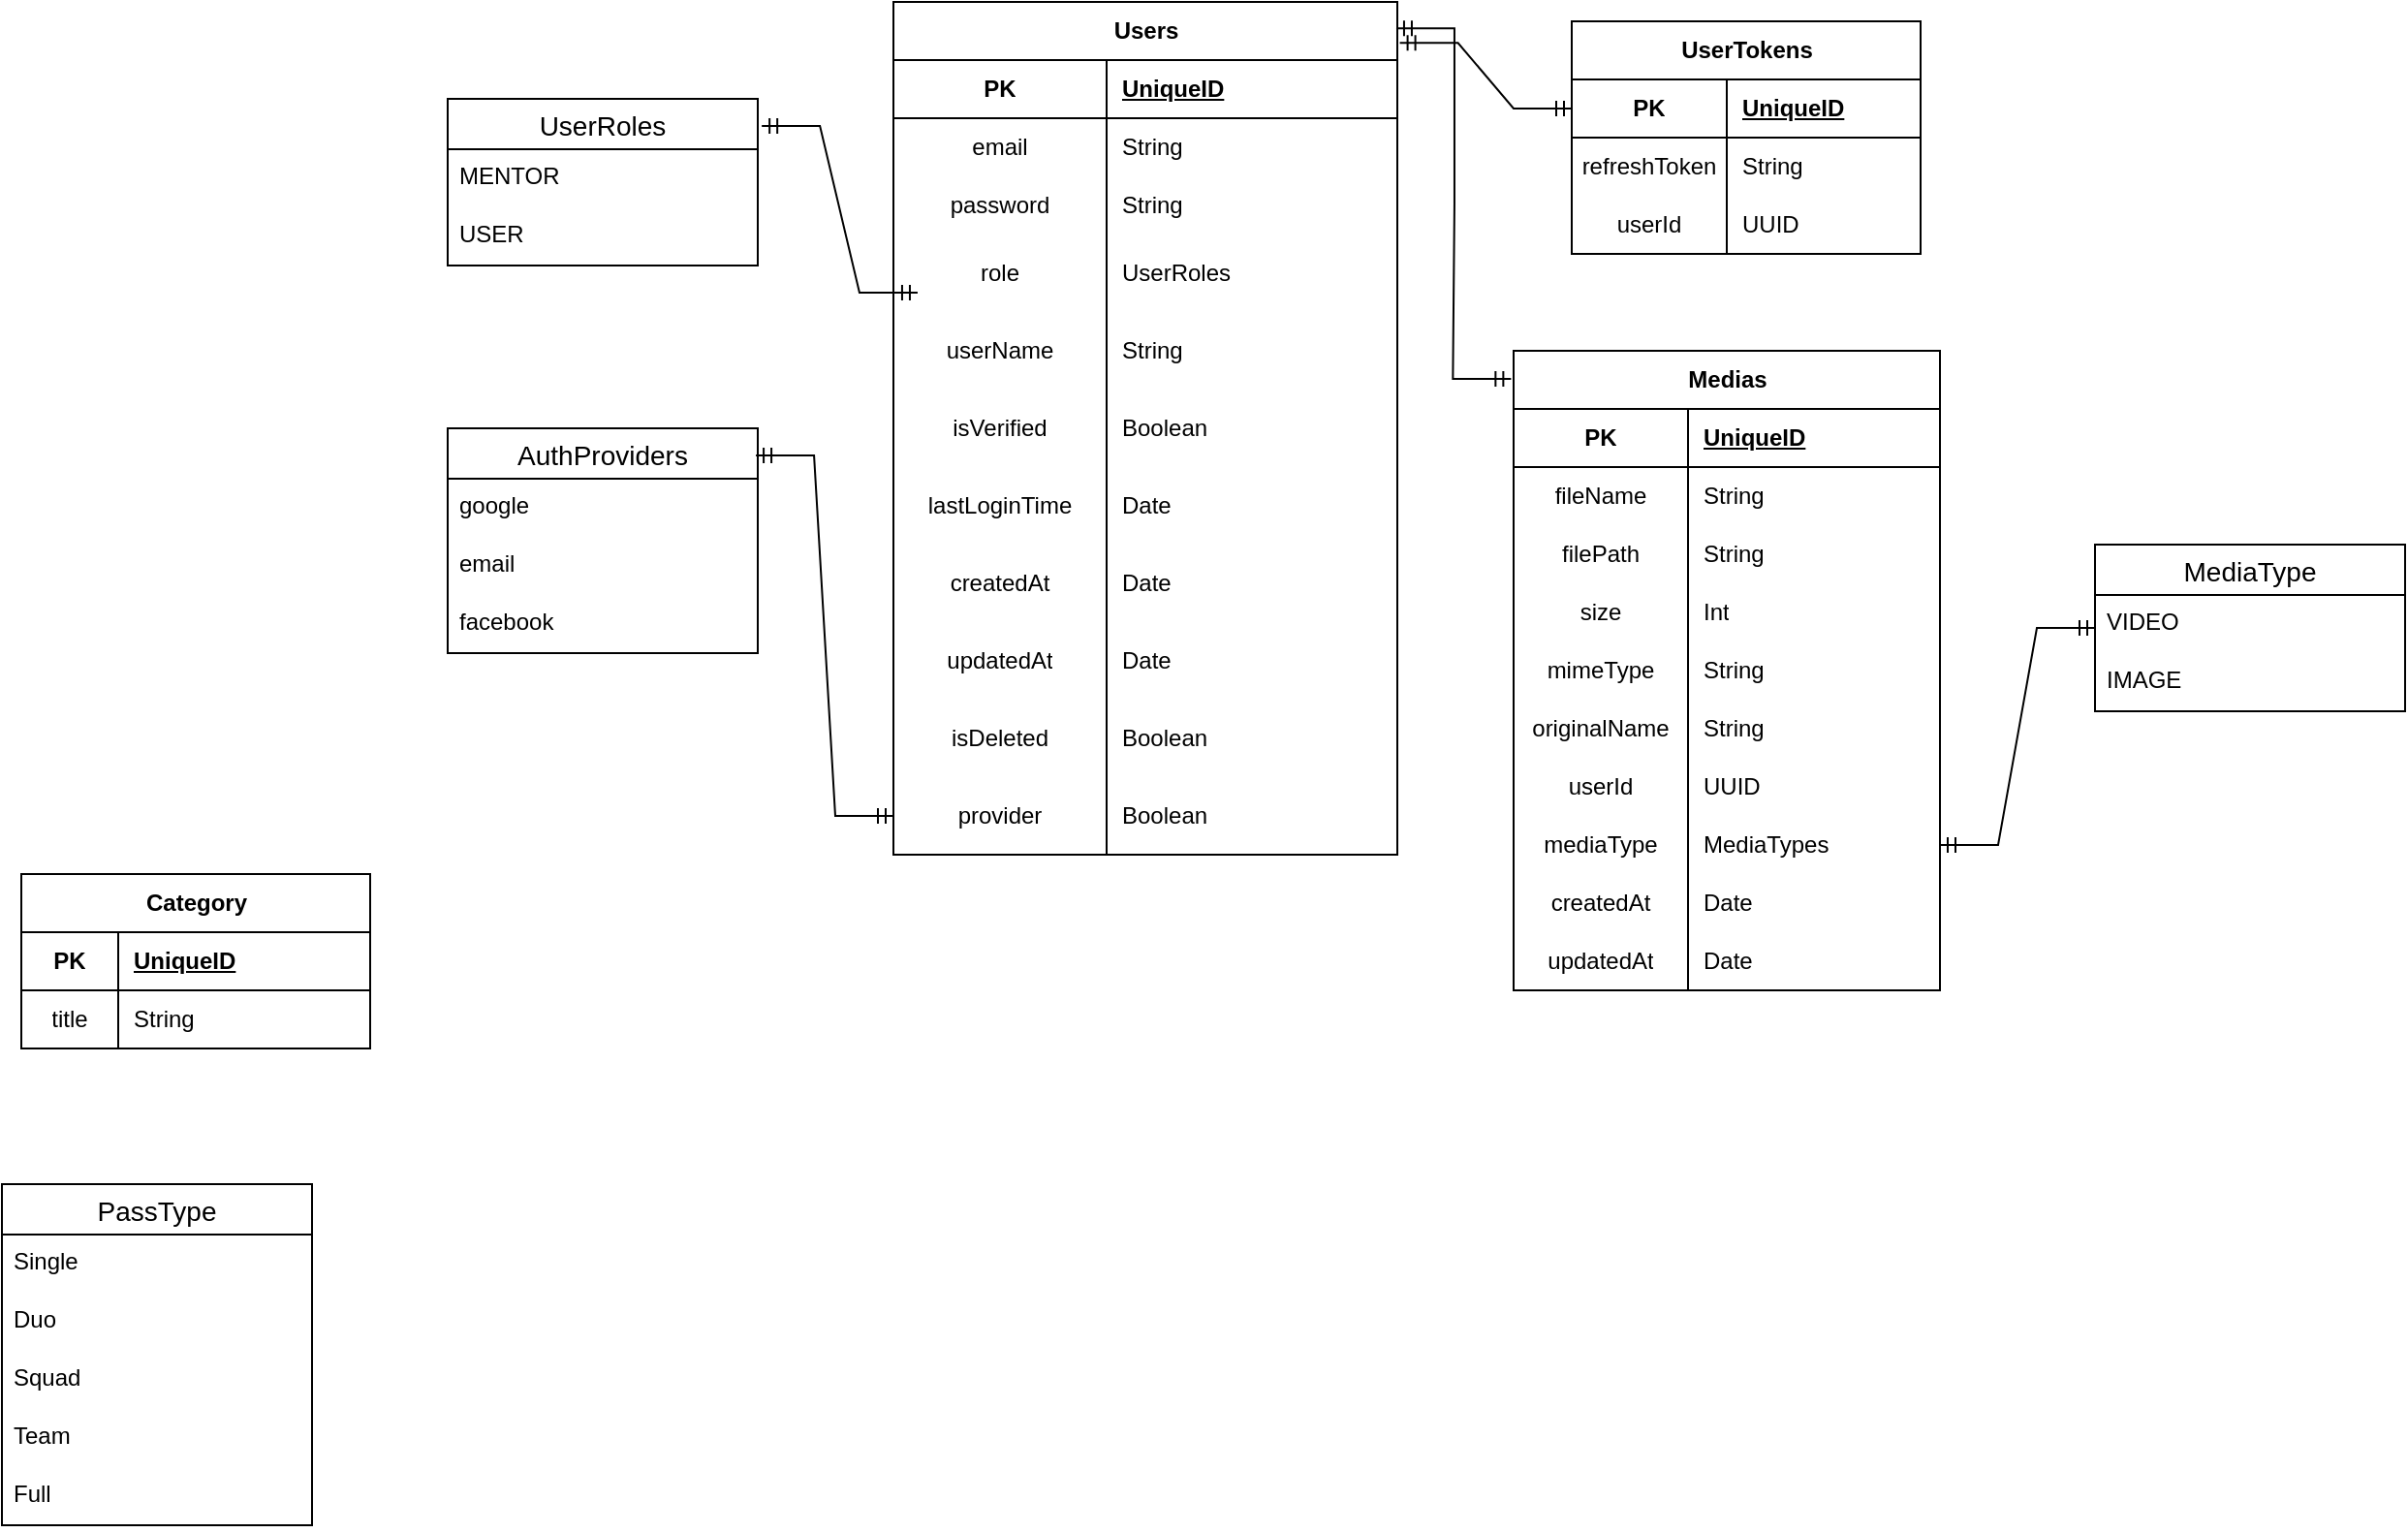 <mxfile version="24.7.14">
  <diagram name="Page-1" id="MxpgEf2Da-D0Zd-MFI3n">
    <mxGraphModel dx="2840" dy="1212" grid="1" gridSize="10" guides="1" tooltips="1" connect="1" arrows="1" fold="1" page="1" pageScale="1" pageWidth="850" pageHeight="1100" math="0" shadow="0">
      <root>
        <mxCell id="0" />
        <mxCell id="1" parent="0" />
        <mxCell id="BjbDdM9NIOjZpXsUG8Sf-1" value="Users" style="shape=table;startSize=30;container=1;collapsible=1;childLayout=tableLayout;fixedRows=1;rowLines=0;fontStyle=1;align=center;resizeLast=1;html=1;" parent="1" vertex="1">
          <mxGeometry x="390" y="120" width="260" height="440" as="geometry" />
        </mxCell>
        <mxCell id="BjbDdM9NIOjZpXsUG8Sf-2" value="" style="shape=tableRow;horizontal=0;startSize=0;swimlaneHead=0;swimlaneBody=0;fillColor=none;collapsible=0;dropTarget=0;points=[[0,0.5],[1,0.5]];portConstraint=eastwest;top=0;left=0;right=0;bottom=1;" parent="BjbDdM9NIOjZpXsUG8Sf-1" vertex="1">
          <mxGeometry y="30" width="260" height="30" as="geometry" />
        </mxCell>
        <mxCell id="BjbDdM9NIOjZpXsUG8Sf-3" value="PK" style="shape=partialRectangle;connectable=0;fillColor=none;top=0;left=0;bottom=0;right=0;fontStyle=1;overflow=hidden;whiteSpace=wrap;html=1;" parent="BjbDdM9NIOjZpXsUG8Sf-2" vertex="1">
          <mxGeometry width="110" height="30" as="geometry">
            <mxRectangle width="110" height="30" as="alternateBounds" />
          </mxGeometry>
        </mxCell>
        <mxCell id="BjbDdM9NIOjZpXsUG8Sf-4" value="UniqueID" style="shape=partialRectangle;connectable=0;fillColor=none;top=0;left=0;bottom=0;right=0;align=left;spacingLeft=6;fontStyle=5;overflow=hidden;whiteSpace=wrap;html=1;" parent="BjbDdM9NIOjZpXsUG8Sf-2" vertex="1">
          <mxGeometry x="110" width="150" height="30" as="geometry">
            <mxRectangle width="150" height="30" as="alternateBounds" />
          </mxGeometry>
        </mxCell>
        <mxCell id="BjbDdM9NIOjZpXsUG8Sf-5" value="" style="shape=tableRow;horizontal=0;startSize=0;swimlaneHead=0;swimlaneBody=0;fillColor=none;collapsible=0;dropTarget=0;points=[[0,0.5],[1,0.5]];portConstraint=eastwest;top=0;left=0;right=0;bottom=0;" parent="BjbDdM9NIOjZpXsUG8Sf-1" vertex="1">
          <mxGeometry y="60" width="260" height="30" as="geometry" />
        </mxCell>
        <mxCell id="BjbDdM9NIOjZpXsUG8Sf-6" value="email" style="shape=partialRectangle;connectable=0;fillColor=none;top=0;left=0;bottom=0;right=0;editable=1;overflow=hidden;whiteSpace=wrap;html=1;" parent="BjbDdM9NIOjZpXsUG8Sf-5" vertex="1">
          <mxGeometry width="110" height="30" as="geometry">
            <mxRectangle width="110" height="30" as="alternateBounds" />
          </mxGeometry>
        </mxCell>
        <mxCell id="BjbDdM9NIOjZpXsUG8Sf-7" value="String" style="shape=partialRectangle;connectable=0;fillColor=none;top=0;left=0;bottom=0;right=0;align=left;spacingLeft=6;overflow=hidden;whiteSpace=wrap;html=1;" parent="BjbDdM9NIOjZpXsUG8Sf-5" vertex="1">
          <mxGeometry x="110" width="150" height="30" as="geometry">
            <mxRectangle width="150" height="30" as="alternateBounds" />
          </mxGeometry>
        </mxCell>
        <mxCell id="BjbDdM9NIOjZpXsUG8Sf-8" value="" style="shape=tableRow;horizontal=0;startSize=0;swimlaneHead=0;swimlaneBody=0;fillColor=none;collapsible=0;dropTarget=0;points=[[0,0.5],[1,0.5]];portConstraint=eastwest;top=0;left=0;right=0;bottom=0;" parent="BjbDdM9NIOjZpXsUG8Sf-1" vertex="1">
          <mxGeometry y="90" width="260" height="30" as="geometry" />
        </mxCell>
        <mxCell id="BjbDdM9NIOjZpXsUG8Sf-9" value="password" style="shape=partialRectangle;connectable=0;fillColor=none;top=0;left=0;bottom=0;right=0;editable=1;overflow=hidden;whiteSpace=wrap;html=1;" parent="BjbDdM9NIOjZpXsUG8Sf-8" vertex="1">
          <mxGeometry width="110" height="30" as="geometry">
            <mxRectangle width="110" height="30" as="alternateBounds" />
          </mxGeometry>
        </mxCell>
        <mxCell id="BjbDdM9NIOjZpXsUG8Sf-10" value="String" style="shape=partialRectangle;connectable=0;fillColor=none;top=0;left=0;bottom=0;right=0;align=left;spacingLeft=6;overflow=hidden;whiteSpace=wrap;html=1;" parent="BjbDdM9NIOjZpXsUG8Sf-8" vertex="1">
          <mxGeometry x="110" width="150" height="30" as="geometry">
            <mxRectangle width="150" height="30" as="alternateBounds" />
          </mxGeometry>
        </mxCell>
        <mxCell id="BjbDdM9NIOjZpXsUG8Sf-11" value="" style="shape=tableRow;horizontal=0;startSize=0;swimlaneHead=0;swimlaneBody=0;fillColor=none;collapsible=0;dropTarget=0;points=[[0,0.5],[1,0.5]];portConstraint=eastwest;top=0;left=0;right=0;bottom=0;" parent="BjbDdM9NIOjZpXsUG8Sf-1" vertex="1">
          <mxGeometry y="120" width="260" height="40" as="geometry" />
        </mxCell>
        <mxCell id="BjbDdM9NIOjZpXsUG8Sf-12" value="role" style="shape=partialRectangle;connectable=0;fillColor=none;top=0;left=0;bottom=0;right=0;editable=1;overflow=hidden;whiteSpace=wrap;html=1;" parent="BjbDdM9NIOjZpXsUG8Sf-11" vertex="1">
          <mxGeometry width="110" height="40" as="geometry">
            <mxRectangle width="110" height="40" as="alternateBounds" />
          </mxGeometry>
        </mxCell>
        <mxCell id="BjbDdM9NIOjZpXsUG8Sf-13" value="UserRoles" style="shape=partialRectangle;connectable=0;fillColor=none;top=0;left=0;bottom=0;right=0;align=left;spacingLeft=6;overflow=hidden;whiteSpace=wrap;html=1;" parent="BjbDdM9NIOjZpXsUG8Sf-11" vertex="1">
          <mxGeometry x="110" width="150" height="40" as="geometry">
            <mxRectangle width="150" height="40" as="alternateBounds" />
          </mxGeometry>
        </mxCell>
        <mxCell id="BjbDdM9NIOjZpXsUG8Sf-19" value="" style="shape=tableRow;horizontal=0;startSize=0;swimlaneHead=0;swimlaneBody=0;fillColor=none;collapsible=0;dropTarget=0;points=[[0,0.5],[1,0.5]];portConstraint=eastwest;top=0;left=0;right=0;bottom=0;" parent="BjbDdM9NIOjZpXsUG8Sf-1" vertex="1">
          <mxGeometry y="160" width="260" height="40" as="geometry" />
        </mxCell>
        <mxCell id="BjbDdM9NIOjZpXsUG8Sf-20" value="userName" style="shape=partialRectangle;connectable=0;fillColor=none;top=0;left=0;bottom=0;right=0;editable=1;overflow=hidden;whiteSpace=wrap;html=1;" parent="BjbDdM9NIOjZpXsUG8Sf-19" vertex="1">
          <mxGeometry width="110" height="40" as="geometry">
            <mxRectangle width="110" height="40" as="alternateBounds" />
          </mxGeometry>
        </mxCell>
        <mxCell id="BjbDdM9NIOjZpXsUG8Sf-21" value="String" style="shape=partialRectangle;connectable=0;fillColor=none;top=0;left=0;bottom=0;right=0;align=left;spacingLeft=6;overflow=hidden;whiteSpace=wrap;html=1;" parent="BjbDdM9NIOjZpXsUG8Sf-19" vertex="1">
          <mxGeometry x="110" width="150" height="40" as="geometry">
            <mxRectangle width="150" height="40" as="alternateBounds" />
          </mxGeometry>
        </mxCell>
        <mxCell id="BjbDdM9NIOjZpXsUG8Sf-22" value="" style="shape=tableRow;horizontal=0;startSize=0;swimlaneHead=0;swimlaneBody=0;fillColor=none;collapsible=0;dropTarget=0;points=[[0,0.5],[1,0.5]];portConstraint=eastwest;top=0;left=0;right=0;bottom=0;" parent="BjbDdM9NIOjZpXsUG8Sf-1" vertex="1">
          <mxGeometry y="200" width="260" height="40" as="geometry" />
        </mxCell>
        <mxCell id="BjbDdM9NIOjZpXsUG8Sf-23" value="isVerified" style="shape=partialRectangle;connectable=0;fillColor=none;top=0;left=0;bottom=0;right=0;editable=1;overflow=hidden;whiteSpace=wrap;html=1;" parent="BjbDdM9NIOjZpXsUG8Sf-22" vertex="1">
          <mxGeometry width="110" height="40" as="geometry">
            <mxRectangle width="110" height="40" as="alternateBounds" />
          </mxGeometry>
        </mxCell>
        <mxCell id="BjbDdM9NIOjZpXsUG8Sf-24" value="Boolean" style="shape=partialRectangle;connectable=0;fillColor=none;top=0;left=0;bottom=0;right=0;align=left;spacingLeft=6;overflow=hidden;whiteSpace=wrap;html=1;" parent="BjbDdM9NIOjZpXsUG8Sf-22" vertex="1">
          <mxGeometry x="110" width="150" height="40" as="geometry">
            <mxRectangle width="150" height="40" as="alternateBounds" />
          </mxGeometry>
        </mxCell>
        <mxCell id="BjbDdM9NIOjZpXsUG8Sf-25" value="" style="shape=tableRow;horizontal=0;startSize=0;swimlaneHead=0;swimlaneBody=0;fillColor=none;collapsible=0;dropTarget=0;points=[[0,0.5],[1,0.5]];portConstraint=eastwest;top=0;left=0;right=0;bottom=0;" parent="BjbDdM9NIOjZpXsUG8Sf-1" vertex="1">
          <mxGeometry y="240" width="260" height="40" as="geometry" />
        </mxCell>
        <mxCell id="BjbDdM9NIOjZpXsUG8Sf-26" value="lastLoginTime" style="shape=partialRectangle;connectable=0;fillColor=none;top=0;left=0;bottom=0;right=0;editable=1;overflow=hidden;whiteSpace=wrap;html=1;" parent="BjbDdM9NIOjZpXsUG8Sf-25" vertex="1">
          <mxGeometry width="110" height="40" as="geometry">
            <mxRectangle width="110" height="40" as="alternateBounds" />
          </mxGeometry>
        </mxCell>
        <mxCell id="BjbDdM9NIOjZpXsUG8Sf-27" value="Date" style="shape=partialRectangle;connectable=0;fillColor=none;top=0;left=0;bottom=0;right=0;align=left;spacingLeft=6;overflow=hidden;whiteSpace=wrap;html=1;" parent="BjbDdM9NIOjZpXsUG8Sf-25" vertex="1">
          <mxGeometry x="110" width="150" height="40" as="geometry">
            <mxRectangle width="150" height="40" as="alternateBounds" />
          </mxGeometry>
        </mxCell>
        <mxCell id="BjbDdM9NIOjZpXsUG8Sf-28" value="" style="shape=tableRow;horizontal=0;startSize=0;swimlaneHead=0;swimlaneBody=0;fillColor=none;collapsible=0;dropTarget=0;points=[[0,0.5],[1,0.5]];portConstraint=eastwest;top=0;left=0;right=0;bottom=0;" parent="BjbDdM9NIOjZpXsUG8Sf-1" vertex="1">
          <mxGeometry y="280" width="260" height="40" as="geometry" />
        </mxCell>
        <mxCell id="BjbDdM9NIOjZpXsUG8Sf-29" value="createdAt" style="shape=partialRectangle;connectable=0;fillColor=none;top=0;left=0;bottom=0;right=0;editable=1;overflow=hidden;whiteSpace=wrap;html=1;" parent="BjbDdM9NIOjZpXsUG8Sf-28" vertex="1">
          <mxGeometry width="110" height="40" as="geometry">
            <mxRectangle width="110" height="40" as="alternateBounds" />
          </mxGeometry>
        </mxCell>
        <mxCell id="BjbDdM9NIOjZpXsUG8Sf-30" value="Date" style="shape=partialRectangle;connectable=0;fillColor=none;top=0;left=0;bottom=0;right=0;align=left;spacingLeft=6;overflow=hidden;whiteSpace=wrap;html=1;" parent="BjbDdM9NIOjZpXsUG8Sf-28" vertex="1">
          <mxGeometry x="110" width="150" height="40" as="geometry">
            <mxRectangle width="150" height="40" as="alternateBounds" />
          </mxGeometry>
        </mxCell>
        <mxCell id="BjbDdM9NIOjZpXsUG8Sf-31" value="" style="shape=tableRow;horizontal=0;startSize=0;swimlaneHead=0;swimlaneBody=0;fillColor=none;collapsible=0;dropTarget=0;points=[[0,0.5],[1,0.5]];portConstraint=eastwest;top=0;left=0;right=0;bottom=0;" parent="BjbDdM9NIOjZpXsUG8Sf-1" vertex="1">
          <mxGeometry y="320" width="260" height="40" as="geometry" />
        </mxCell>
        <mxCell id="BjbDdM9NIOjZpXsUG8Sf-32" value="updatedAt" style="shape=partialRectangle;connectable=0;fillColor=none;top=0;left=0;bottom=0;right=0;editable=1;overflow=hidden;whiteSpace=wrap;html=1;" parent="BjbDdM9NIOjZpXsUG8Sf-31" vertex="1">
          <mxGeometry width="110" height="40" as="geometry">
            <mxRectangle width="110" height="40" as="alternateBounds" />
          </mxGeometry>
        </mxCell>
        <mxCell id="BjbDdM9NIOjZpXsUG8Sf-33" value="Date" style="shape=partialRectangle;connectable=0;fillColor=none;top=0;left=0;bottom=0;right=0;align=left;spacingLeft=6;overflow=hidden;whiteSpace=wrap;html=1;" parent="BjbDdM9NIOjZpXsUG8Sf-31" vertex="1">
          <mxGeometry x="110" width="150" height="40" as="geometry">
            <mxRectangle width="150" height="40" as="alternateBounds" />
          </mxGeometry>
        </mxCell>
        <mxCell id="BjbDdM9NIOjZpXsUG8Sf-34" value="" style="shape=tableRow;horizontal=0;startSize=0;swimlaneHead=0;swimlaneBody=0;fillColor=none;collapsible=0;dropTarget=0;points=[[0,0.5],[1,0.5]];portConstraint=eastwest;top=0;left=0;right=0;bottom=0;" parent="BjbDdM9NIOjZpXsUG8Sf-1" vertex="1">
          <mxGeometry y="360" width="260" height="40" as="geometry" />
        </mxCell>
        <mxCell id="BjbDdM9NIOjZpXsUG8Sf-35" value="isDeleted" style="shape=partialRectangle;connectable=0;fillColor=none;top=0;left=0;bottom=0;right=0;editable=1;overflow=hidden;whiteSpace=wrap;html=1;" parent="BjbDdM9NIOjZpXsUG8Sf-34" vertex="1">
          <mxGeometry width="110" height="40" as="geometry">
            <mxRectangle width="110" height="40" as="alternateBounds" />
          </mxGeometry>
        </mxCell>
        <mxCell id="BjbDdM9NIOjZpXsUG8Sf-36" value="Boolean" style="shape=partialRectangle;connectable=0;fillColor=none;top=0;left=0;bottom=0;right=0;align=left;spacingLeft=6;overflow=hidden;whiteSpace=wrap;html=1;" parent="BjbDdM9NIOjZpXsUG8Sf-34" vertex="1">
          <mxGeometry x="110" width="150" height="40" as="geometry">
            <mxRectangle width="150" height="40" as="alternateBounds" />
          </mxGeometry>
        </mxCell>
        <mxCell id="BjbDdM9NIOjZpXsUG8Sf-37" value="" style="shape=tableRow;horizontal=0;startSize=0;swimlaneHead=0;swimlaneBody=0;fillColor=none;collapsible=0;dropTarget=0;points=[[0,0.5],[1,0.5]];portConstraint=eastwest;top=0;left=0;right=0;bottom=0;" parent="BjbDdM9NIOjZpXsUG8Sf-1" vertex="1">
          <mxGeometry y="400" width="260" height="40" as="geometry" />
        </mxCell>
        <mxCell id="BjbDdM9NIOjZpXsUG8Sf-38" value="provider" style="shape=partialRectangle;connectable=0;fillColor=none;top=0;left=0;bottom=0;right=0;editable=1;overflow=hidden;whiteSpace=wrap;html=1;" parent="BjbDdM9NIOjZpXsUG8Sf-37" vertex="1">
          <mxGeometry width="110" height="40" as="geometry">
            <mxRectangle width="110" height="40" as="alternateBounds" />
          </mxGeometry>
        </mxCell>
        <mxCell id="BjbDdM9NIOjZpXsUG8Sf-39" value="Boolean" style="shape=partialRectangle;connectable=0;fillColor=none;top=0;left=0;bottom=0;right=0;align=left;spacingLeft=6;overflow=hidden;whiteSpace=wrap;html=1;" parent="BjbDdM9NIOjZpXsUG8Sf-37" vertex="1">
          <mxGeometry x="110" width="150" height="40" as="geometry">
            <mxRectangle width="150" height="40" as="alternateBounds" />
          </mxGeometry>
        </mxCell>
        <mxCell id="BjbDdM9NIOjZpXsUG8Sf-14" value="UserRoles" style="swimlane;fontStyle=0;childLayout=stackLayout;horizontal=1;startSize=26;horizontalStack=0;resizeParent=1;resizeParentMax=0;resizeLast=0;collapsible=1;marginBottom=0;align=center;fontSize=14;" parent="1" vertex="1">
          <mxGeometry x="160" y="170" width="160" height="86" as="geometry" />
        </mxCell>
        <mxCell id="BjbDdM9NIOjZpXsUG8Sf-15" value="MENTOR" style="text;strokeColor=none;fillColor=none;spacingLeft=4;spacingRight=4;overflow=hidden;rotatable=0;points=[[0,0.5],[1,0.5]];portConstraint=eastwest;fontSize=12;whiteSpace=wrap;html=1;" parent="BjbDdM9NIOjZpXsUG8Sf-14" vertex="1">
          <mxGeometry y="26" width="160" height="30" as="geometry" />
        </mxCell>
        <mxCell id="BjbDdM9NIOjZpXsUG8Sf-16" value="USER" style="text;strokeColor=none;fillColor=none;spacingLeft=4;spacingRight=4;overflow=hidden;rotatable=0;points=[[0,0.5],[1,0.5]];portConstraint=eastwest;fontSize=12;whiteSpace=wrap;html=1;" parent="BjbDdM9NIOjZpXsUG8Sf-14" vertex="1">
          <mxGeometry y="56" width="160" height="30" as="geometry" />
        </mxCell>
        <mxCell id="BjbDdM9NIOjZpXsUG8Sf-18" value="" style="edgeStyle=entityRelationEdgeStyle;fontSize=12;html=1;endArrow=ERmandOne;startArrow=ERmandOne;rounded=0;exitX=1.013;exitY=0.163;exitDx=0;exitDy=0;exitPerimeter=0;entryX=0.048;entryY=0.75;entryDx=0;entryDy=0;entryPerimeter=0;" parent="1" source="BjbDdM9NIOjZpXsUG8Sf-14" target="BjbDdM9NIOjZpXsUG8Sf-11" edge="1">
          <mxGeometry width="100" height="100" relative="1" as="geometry">
            <mxPoint x="530" y="430" as="sourcePoint" />
            <mxPoint x="630" y="330" as="targetPoint" />
          </mxGeometry>
        </mxCell>
        <mxCell id="BjbDdM9NIOjZpXsUG8Sf-40" value="AuthProviders" style="swimlane;fontStyle=0;childLayout=stackLayout;horizontal=1;startSize=26;horizontalStack=0;resizeParent=1;resizeParentMax=0;resizeLast=0;collapsible=1;marginBottom=0;align=center;fontSize=14;" parent="1" vertex="1">
          <mxGeometry x="160" y="340" width="160" height="116" as="geometry" />
        </mxCell>
        <mxCell id="BjbDdM9NIOjZpXsUG8Sf-41" value="google" style="text;strokeColor=none;fillColor=none;spacingLeft=4;spacingRight=4;overflow=hidden;rotatable=0;points=[[0,0.5],[1,0.5]];portConstraint=eastwest;fontSize=12;whiteSpace=wrap;html=1;" parent="BjbDdM9NIOjZpXsUG8Sf-40" vertex="1">
          <mxGeometry y="26" width="160" height="30" as="geometry" />
        </mxCell>
        <mxCell id="BjbDdM9NIOjZpXsUG8Sf-42" value="email" style="text;strokeColor=none;fillColor=none;spacingLeft=4;spacingRight=4;overflow=hidden;rotatable=0;points=[[0,0.5],[1,0.5]];portConstraint=eastwest;fontSize=12;whiteSpace=wrap;html=1;" parent="BjbDdM9NIOjZpXsUG8Sf-40" vertex="1">
          <mxGeometry y="56" width="160" height="30" as="geometry" />
        </mxCell>
        <mxCell id="BjbDdM9NIOjZpXsUG8Sf-43" value="facebook" style="text;strokeColor=none;fillColor=none;spacingLeft=4;spacingRight=4;overflow=hidden;rotatable=0;points=[[0,0.5],[1,0.5]];portConstraint=eastwest;fontSize=12;whiteSpace=wrap;html=1;" parent="BjbDdM9NIOjZpXsUG8Sf-40" vertex="1">
          <mxGeometry y="86" width="160" height="30" as="geometry" />
        </mxCell>
        <mxCell id="BjbDdM9NIOjZpXsUG8Sf-45" value="" style="edgeStyle=entityRelationEdgeStyle;fontSize=12;html=1;endArrow=ERmandOne;startArrow=ERmandOne;rounded=0;exitX=0.994;exitY=0.121;exitDx=0;exitDy=0;exitPerimeter=0;" parent="1" source="BjbDdM9NIOjZpXsUG8Sf-40" target="BjbDdM9NIOjZpXsUG8Sf-37" edge="1">
          <mxGeometry width="100" height="100" relative="1" as="geometry">
            <mxPoint x="530" y="430" as="sourcePoint" />
            <mxPoint x="630" y="330" as="targetPoint" />
          </mxGeometry>
        </mxCell>
        <mxCell id="BjbDdM9NIOjZpXsUG8Sf-46" value="UserTokens" style="shape=table;startSize=30;container=1;collapsible=1;childLayout=tableLayout;fixedRows=1;rowLines=0;fontStyle=1;align=center;resizeLast=1;html=1;" parent="1" vertex="1">
          <mxGeometry x="740" y="130" width="180" height="120" as="geometry" />
        </mxCell>
        <mxCell id="BjbDdM9NIOjZpXsUG8Sf-47" value="" style="shape=tableRow;horizontal=0;startSize=0;swimlaneHead=0;swimlaneBody=0;fillColor=none;collapsible=0;dropTarget=0;points=[[0,0.5],[1,0.5]];portConstraint=eastwest;top=0;left=0;right=0;bottom=1;" parent="BjbDdM9NIOjZpXsUG8Sf-46" vertex="1">
          <mxGeometry y="30" width="180" height="30" as="geometry" />
        </mxCell>
        <mxCell id="BjbDdM9NIOjZpXsUG8Sf-48" value="PK" style="shape=partialRectangle;connectable=0;fillColor=none;top=0;left=0;bottom=0;right=0;fontStyle=1;overflow=hidden;whiteSpace=wrap;html=1;" parent="BjbDdM9NIOjZpXsUG8Sf-47" vertex="1">
          <mxGeometry width="80" height="30" as="geometry">
            <mxRectangle width="80" height="30" as="alternateBounds" />
          </mxGeometry>
        </mxCell>
        <mxCell id="BjbDdM9NIOjZpXsUG8Sf-49" value="UniqueID" style="shape=partialRectangle;connectable=0;fillColor=none;top=0;left=0;bottom=0;right=0;align=left;spacingLeft=6;fontStyle=5;overflow=hidden;whiteSpace=wrap;html=1;" parent="BjbDdM9NIOjZpXsUG8Sf-47" vertex="1">
          <mxGeometry x="80" width="100" height="30" as="geometry">
            <mxRectangle width="100" height="30" as="alternateBounds" />
          </mxGeometry>
        </mxCell>
        <mxCell id="BjbDdM9NIOjZpXsUG8Sf-50" value="" style="shape=tableRow;horizontal=0;startSize=0;swimlaneHead=0;swimlaneBody=0;fillColor=none;collapsible=0;dropTarget=0;points=[[0,0.5],[1,0.5]];portConstraint=eastwest;top=0;left=0;right=0;bottom=0;" parent="BjbDdM9NIOjZpXsUG8Sf-46" vertex="1">
          <mxGeometry y="60" width="180" height="30" as="geometry" />
        </mxCell>
        <mxCell id="BjbDdM9NIOjZpXsUG8Sf-51" value="&lt;span style=&quot;text-align: left;&quot;&gt;refreshToken&lt;/span&gt;" style="shape=partialRectangle;connectable=0;fillColor=none;top=0;left=0;bottom=0;right=0;editable=1;overflow=hidden;whiteSpace=wrap;html=1;" parent="BjbDdM9NIOjZpXsUG8Sf-50" vertex="1">
          <mxGeometry width="80" height="30" as="geometry">
            <mxRectangle width="80" height="30" as="alternateBounds" />
          </mxGeometry>
        </mxCell>
        <mxCell id="BjbDdM9NIOjZpXsUG8Sf-52" value="String" style="shape=partialRectangle;connectable=0;fillColor=none;top=0;left=0;bottom=0;right=0;align=left;spacingLeft=6;overflow=hidden;whiteSpace=wrap;html=1;" parent="BjbDdM9NIOjZpXsUG8Sf-50" vertex="1">
          <mxGeometry x="80" width="100" height="30" as="geometry">
            <mxRectangle width="100" height="30" as="alternateBounds" />
          </mxGeometry>
        </mxCell>
        <mxCell id="BjbDdM9NIOjZpXsUG8Sf-53" value="" style="shape=tableRow;horizontal=0;startSize=0;swimlaneHead=0;swimlaneBody=0;fillColor=none;collapsible=0;dropTarget=0;points=[[0,0.5],[1,0.5]];portConstraint=eastwest;top=0;left=0;right=0;bottom=0;" parent="BjbDdM9NIOjZpXsUG8Sf-46" vertex="1">
          <mxGeometry y="90" width="180" height="30" as="geometry" />
        </mxCell>
        <mxCell id="BjbDdM9NIOjZpXsUG8Sf-54" value="userId" style="shape=partialRectangle;connectable=0;fillColor=none;top=0;left=0;bottom=0;right=0;editable=1;overflow=hidden;whiteSpace=wrap;html=1;" parent="BjbDdM9NIOjZpXsUG8Sf-53" vertex="1">
          <mxGeometry width="80" height="30" as="geometry">
            <mxRectangle width="80" height="30" as="alternateBounds" />
          </mxGeometry>
        </mxCell>
        <mxCell id="BjbDdM9NIOjZpXsUG8Sf-55" value="UUID" style="shape=partialRectangle;connectable=0;fillColor=none;top=0;left=0;bottom=0;right=0;align=left;spacingLeft=6;overflow=hidden;whiteSpace=wrap;html=1;" parent="BjbDdM9NIOjZpXsUG8Sf-53" vertex="1">
          <mxGeometry x="80" width="100" height="30" as="geometry">
            <mxRectangle width="100" height="30" as="alternateBounds" />
          </mxGeometry>
        </mxCell>
        <mxCell id="BjbDdM9NIOjZpXsUG8Sf-59" value="" style="edgeStyle=entityRelationEdgeStyle;fontSize=12;html=1;endArrow=ERmandOne;startArrow=ERmandOne;rounded=0;entryX=0;entryY=0.5;entryDx=0;entryDy=0;exitX=1.005;exitY=0.048;exitDx=0;exitDy=0;exitPerimeter=0;" parent="1" source="BjbDdM9NIOjZpXsUG8Sf-1" target="BjbDdM9NIOjZpXsUG8Sf-47" edge="1">
          <mxGeometry width="100" height="100" relative="1" as="geometry">
            <mxPoint x="600" y="410" as="sourcePoint" />
            <mxPoint x="700" y="310" as="targetPoint" />
          </mxGeometry>
        </mxCell>
        <mxCell id="BjbDdM9NIOjZpXsUG8Sf-60" value="Medias" style="shape=table;startSize=30;container=1;collapsible=1;childLayout=tableLayout;fixedRows=1;rowLines=0;fontStyle=1;align=center;resizeLast=1;html=1;" parent="1" vertex="1">
          <mxGeometry x="710" y="300" width="220" height="330" as="geometry" />
        </mxCell>
        <mxCell id="BjbDdM9NIOjZpXsUG8Sf-61" value="" style="shape=tableRow;horizontal=0;startSize=0;swimlaneHead=0;swimlaneBody=0;fillColor=none;collapsible=0;dropTarget=0;points=[[0,0.5],[1,0.5]];portConstraint=eastwest;top=0;left=0;right=0;bottom=1;" parent="BjbDdM9NIOjZpXsUG8Sf-60" vertex="1">
          <mxGeometry y="30" width="220" height="30" as="geometry" />
        </mxCell>
        <mxCell id="BjbDdM9NIOjZpXsUG8Sf-62" value="PK" style="shape=partialRectangle;connectable=0;fillColor=none;top=0;left=0;bottom=0;right=0;fontStyle=1;overflow=hidden;whiteSpace=wrap;html=1;" parent="BjbDdM9NIOjZpXsUG8Sf-61" vertex="1">
          <mxGeometry width="90" height="30" as="geometry">
            <mxRectangle width="90" height="30" as="alternateBounds" />
          </mxGeometry>
        </mxCell>
        <mxCell id="BjbDdM9NIOjZpXsUG8Sf-63" value="UniqueID" style="shape=partialRectangle;connectable=0;fillColor=none;top=0;left=0;bottom=0;right=0;align=left;spacingLeft=6;fontStyle=5;overflow=hidden;whiteSpace=wrap;html=1;" parent="BjbDdM9NIOjZpXsUG8Sf-61" vertex="1">
          <mxGeometry x="90" width="130" height="30" as="geometry">
            <mxRectangle width="130" height="30" as="alternateBounds" />
          </mxGeometry>
        </mxCell>
        <mxCell id="BjbDdM9NIOjZpXsUG8Sf-64" value="" style="shape=tableRow;horizontal=0;startSize=0;swimlaneHead=0;swimlaneBody=0;fillColor=none;collapsible=0;dropTarget=0;points=[[0,0.5],[1,0.5]];portConstraint=eastwest;top=0;left=0;right=0;bottom=0;" parent="BjbDdM9NIOjZpXsUG8Sf-60" vertex="1">
          <mxGeometry y="60" width="220" height="30" as="geometry" />
        </mxCell>
        <mxCell id="BjbDdM9NIOjZpXsUG8Sf-65" value="fileName" style="shape=partialRectangle;connectable=0;fillColor=none;top=0;left=0;bottom=0;right=0;editable=1;overflow=hidden;whiteSpace=wrap;html=1;" parent="BjbDdM9NIOjZpXsUG8Sf-64" vertex="1">
          <mxGeometry width="90" height="30" as="geometry">
            <mxRectangle width="90" height="30" as="alternateBounds" />
          </mxGeometry>
        </mxCell>
        <mxCell id="BjbDdM9NIOjZpXsUG8Sf-66" value="String" style="shape=partialRectangle;connectable=0;fillColor=none;top=0;left=0;bottom=0;right=0;align=left;spacingLeft=6;overflow=hidden;whiteSpace=wrap;html=1;" parent="BjbDdM9NIOjZpXsUG8Sf-64" vertex="1">
          <mxGeometry x="90" width="130" height="30" as="geometry">
            <mxRectangle width="130" height="30" as="alternateBounds" />
          </mxGeometry>
        </mxCell>
        <mxCell id="BjbDdM9NIOjZpXsUG8Sf-73" value="" style="shape=tableRow;horizontal=0;startSize=0;swimlaneHead=0;swimlaneBody=0;fillColor=none;collapsible=0;dropTarget=0;points=[[0,0.5],[1,0.5]];portConstraint=eastwest;top=0;left=0;right=0;bottom=0;" parent="BjbDdM9NIOjZpXsUG8Sf-60" vertex="1">
          <mxGeometry y="90" width="220" height="30" as="geometry" />
        </mxCell>
        <mxCell id="BjbDdM9NIOjZpXsUG8Sf-74" value="filePath" style="shape=partialRectangle;connectable=0;fillColor=none;top=0;left=0;bottom=0;right=0;editable=1;overflow=hidden;whiteSpace=wrap;html=1;" parent="BjbDdM9NIOjZpXsUG8Sf-73" vertex="1">
          <mxGeometry width="90" height="30" as="geometry">
            <mxRectangle width="90" height="30" as="alternateBounds" />
          </mxGeometry>
        </mxCell>
        <mxCell id="BjbDdM9NIOjZpXsUG8Sf-75" value="String" style="shape=partialRectangle;connectable=0;fillColor=none;top=0;left=0;bottom=0;right=0;align=left;spacingLeft=6;overflow=hidden;whiteSpace=wrap;html=1;" parent="BjbDdM9NIOjZpXsUG8Sf-73" vertex="1">
          <mxGeometry x="90" width="130" height="30" as="geometry">
            <mxRectangle width="130" height="30" as="alternateBounds" />
          </mxGeometry>
        </mxCell>
        <mxCell id="BjbDdM9NIOjZpXsUG8Sf-76" value="" style="shape=tableRow;horizontal=0;startSize=0;swimlaneHead=0;swimlaneBody=0;fillColor=none;collapsible=0;dropTarget=0;points=[[0,0.5],[1,0.5]];portConstraint=eastwest;top=0;left=0;right=0;bottom=0;" parent="BjbDdM9NIOjZpXsUG8Sf-60" vertex="1">
          <mxGeometry y="120" width="220" height="30" as="geometry" />
        </mxCell>
        <mxCell id="BjbDdM9NIOjZpXsUG8Sf-77" value="size" style="shape=partialRectangle;connectable=0;fillColor=none;top=0;left=0;bottom=0;right=0;editable=1;overflow=hidden;whiteSpace=wrap;html=1;" parent="BjbDdM9NIOjZpXsUG8Sf-76" vertex="1">
          <mxGeometry width="90" height="30" as="geometry">
            <mxRectangle width="90" height="30" as="alternateBounds" />
          </mxGeometry>
        </mxCell>
        <mxCell id="BjbDdM9NIOjZpXsUG8Sf-78" value="Int" style="shape=partialRectangle;connectable=0;fillColor=none;top=0;left=0;bottom=0;right=0;align=left;spacingLeft=6;overflow=hidden;whiteSpace=wrap;html=1;" parent="BjbDdM9NIOjZpXsUG8Sf-76" vertex="1">
          <mxGeometry x="90" width="130" height="30" as="geometry">
            <mxRectangle width="130" height="30" as="alternateBounds" />
          </mxGeometry>
        </mxCell>
        <mxCell id="BjbDdM9NIOjZpXsUG8Sf-79" value="" style="shape=tableRow;horizontal=0;startSize=0;swimlaneHead=0;swimlaneBody=0;fillColor=none;collapsible=0;dropTarget=0;points=[[0,0.5],[1,0.5]];portConstraint=eastwest;top=0;left=0;right=0;bottom=0;" parent="BjbDdM9NIOjZpXsUG8Sf-60" vertex="1">
          <mxGeometry y="150" width="220" height="30" as="geometry" />
        </mxCell>
        <mxCell id="BjbDdM9NIOjZpXsUG8Sf-80" value="mimeType" style="shape=partialRectangle;connectable=0;fillColor=none;top=0;left=0;bottom=0;right=0;editable=1;overflow=hidden;whiteSpace=wrap;html=1;" parent="BjbDdM9NIOjZpXsUG8Sf-79" vertex="1">
          <mxGeometry width="90" height="30" as="geometry">
            <mxRectangle width="90" height="30" as="alternateBounds" />
          </mxGeometry>
        </mxCell>
        <mxCell id="BjbDdM9NIOjZpXsUG8Sf-81" value="String" style="shape=partialRectangle;connectable=0;fillColor=none;top=0;left=0;bottom=0;right=0;align=left;spacingLeft=6;overflow=hidden;whiteSpace=wrap;html=1;" parent="BjbDdM9NIOjZpXsUG8Sf-79" vertex="1">
          <mxGeometry x="90" width="130" height="30" as="geometry">
            <mxRectangle width="130" height="30" as="alternateBounds" />
          </mxGeometry>
        </mxCell>
        <mxCell id="BjbDdM9NIOjZpXsUG8Sf-82" value="" style="shape=tableRow;horizontal=0;startSize=0;swimlaneHead=0;swimlaneBody=0;fillColor=none;collapsible=0;dropTarget=0;points=[[0,0.5],[1,0.5]];portConstraint=eastwest;top=0;left=0;right=0;bottom=0;" parent="BjbDdM9NIOjZpXsUG8Sf-60" vertex="1">
          <mxGeometry y="180" width="220" height="30" as="geometry" />
        </mxCell>
        <mxCell id="BjbDdM9NIOjZpXsUG8Sf-83" value="originalName" style="shape=partialRectangle;connectable=0;fillColor=none;top=0;left=0;bottom=0;right=0;editable=1;overflow=hidden;whiteSpace=wrap;html=1;" parent="BjbDdM9NIOjZpXsUG8Sf-82" vertex="1">
          <mxGeometry width="90" height="30" as="geometry">
            <mxRectangle width="90" height="30" as="alternateBounds" />
          </mxGeometry>
        </mxCell>
        <mxCell id="BjbDdM9NIOjZpXsUG8Sf-84" value="String" style="shape=partialRectangle;connectable=0;fillColor=none;top=0;left=0;bottom=0;right=0;align=left;spacingLeft=6;overflow=hidden;whiteSpace=wrap;html=1;" parent="BjbDdM9NIOjZpXsUG8Sf-82" vertex="1">
          <mxGeometry x="90" width="130" height="30" as="geometry">
            <mxRectangle width="130" height="30" as="alternateBounds" />
          </mxGeometry>
        </mxCell>
        <mxCell id="BjbDdM9NIOjZpXsUG8Sf-85" value="" style="shape=tableRow;horizontal=0;startSize=0;swimlaneHead=0;swimlaneBody=0;fillColor=none;collapsible=0;dropTarget=0;points=[[0,0.5],[1,0.5]];portConstraint=eastwest;top=0;left=0;right=0;bottom=0;" parent="BjbDdM9NIOjZpXsUG8Sf-60" vertex="1">
          <mxGeometry y="210" width="220" height="30" as="geometry" />
        </mxCell>
        <mxCell id="BjbDdM9NIOjZpXsUG8Sf-86" value="userId" style="shape=partialRectangle;connectable=0;fillColor=none;top=0;left=0;bottom=0;right=0;editable=1;overflow=hidden;whiteSpace=wrap;html=1;" parent="BjbDdM9NIOjZpXsUG8Sf-85" vertex="1">
          <mxGeometry width="90" height="30" as="geometry">
            <mxRectangle width="90" height="30" as="alternateBounds" />
          </mxGeometry>
        </mxCell>
        <mxCell id="BjbDdM9NIOjZpXsUG8Sf-87" value="UUID" style="shape=partialRectangle;connectable=0;fillColor=none;top=0;left=0;bottom=0;right=0;align=left;spacingLeft=6;overflow=hidden;whiteSpace=wrap;html=1;" parent="BjbDdM9NIOjZpXsUG8Sf-85" vertex="1">
          <mxGeometry x="90" width="130" height="30" as="geometry">
            <mxRectangle width="130" height="30" as="alternateBounds" />
          </mxGeometry>
        </mxCell>
        <mxCell id="BjbDdM9NIOjZpXsUG8Sf-92" value="" style="shape=tableRow;horizontal=0;startSize=0;swimlaneHead=0;swimlaneBody=0;fillColor=none;collapsible=0;dropTarget=0;points=[[0,0.5],[1,0.5]];portConstraint=eastwest;top=0;left=0;right=0;bottom=0;" parent="BjbDdM9NIOjZpXsUG8Sf-60" vertex="1">
          <mxGeometry y="240" width="220" height="30" as="geometry" />
        </mxCell>
        <mxCell id="BjbDdM9NIOjZpXsUG8Sf-93" value="mediaType" style="shape=partialRectangle;connectable=0;fillColor=none;top=0;left=0;bottom=0;right=0;editable=1;overflow=hidden;whiteSpace=wrap;html=1;" parent="BjbDdM9NIOjZpXsUG8Sf-92" vertex="1">
          <mxGeometry width="90" height="30" as="geometry">
            <mxRectangle width="90" height="30" as="alternateBounds" />
          </mxGeometry>
        </mxCell>
        <mxCell id="BjbDdM9NIOjZpXsUG8Sf-94" value="&lt;span style=&quot;text-align: center;&quot;&gt;MediaTypes&lt;/span&gt;" style="shape=partialRectangle;connectable=0;fillColor=none;top=0;left=0;bottom=0;right=0;align=left;spacingLeft=6;overflow=hidden;whiteSpace=wrap;html=1;" parent="BjbDdM9NIOjZpXsUG8Sf-92" vertex="1">
          <mxGeometry x="90" width="130" height="30" as="geometry">
            <mxRectangle width="130" height="30" as="alternateBounds" />
          </mxGeometry>
        </mxCell>
        <mxCell id="BjbDdM9NIOjZpXsUG8Sf-95" value="" style="shape=tableRow;horizontal=0;startSize=0;swimlaneHead=0;swimlaneBody=0;fillColor=none;collapsible=0;dropTarget=0;points=[[0,0.5],[1,0.5]];portConstraint=eastwest;top=0;left=0;right=0;bottom=0;" parent="BjbDdM9NIOjZpXsUG8Sf-60" vertex="1">
          <mxGeometry y="270" width="220" height="30" as="geometry" />
        </mxCell>
        <mxCell id="BjbDdM9NIOjZpXsUG8Sf-96" value="createdAt" style="shape=partialRectangle;connectable=0;fillColor=none;top=0;left=0;bottom=0;right=0;editable=1;overflow=hidden;whiteSpace=wrap;html=1;" parent="BjbDdM9NIOjZpXsUG8Sf-95" vertex="1">
          <mxGeometry width="90" height="30" as="geometry">
            <mxRectangle width="90" height="30" as="alternateBounds" />
          </mxGeometry>
        </mxCell>
        <mxCell id="BjbDdM9NIOjZpXsUG8Sf-97" value="Date" style="shape=partialRectangle;connectable=0;fillColor=none;top=0;left=0;bottom=0;right=0;align=left;spacingLeft=6;overflow=hidden;whiteSpace=wrap;html=1;" parent="BjbDdM9NIOjZpXsUG8Sf-95" vertex="1">
          <mxGeometry x="90" width="130" height="30" as="geometry">
            <mxRectangle width="130" height="30" as="alternateBounds" />
          </mxGeometry>
        </mxCell>
        <mxCell id="BjbDdM9NIOjZpXsUG8Sf-99" value="" style="shape=tableRow;horizontal=0;startSize=0;swimlaneHead=0;swimlaneBody=0;fillColor=none;collapsible=0;dropTarget=0;points=[[0,0.5],[1,0.5]];portConstraint=eastwest;top=0;left=0;right=0;bottom=0;" parent="BjbDdM9NIOjZpXsUG8Sf-60" vertex="1">
          <mxGeometry y="300" width="220" height="30" as="geometry" />
        </mxCell>
        <mxCell id="BjbDdM9NIOjZpXsUG8Sf-100" value="updatedAt" style="shape=partialRectangle;connectable=0;fillColor=none;top=0;left=0;bottom=0;right=0;editable=1;overflow=hidden;whiteSpace=wrap;html=1;" parent="BjbDdM9NIOjZpXsUG8Sf-99" vertex="1">
          <mxGeometry width="90" height="30" as="geometry">
            <mxRectangle width="90" height="30" as="alternateBounds" />
          </mxGeometry>
        </mxCell>
        <mxCell id="BjbDdM9NIOjZpXsUG8Sf-101" value="Date" style="shape=partialRectangle;connectable=0;fillColor=none;top=0;left=0;bottom=0;right=0;align=left;spacingLeft=6;overflow=hidden;whiteSpace=wrap;html=1;" parent="BjbDdM9NIOjZpXsUG8Sf-99" vertex="1">
          <mxGeometry x="90" width="130" height="30" as="geometry">
            <mxRectangle width="130" height="30" as="alternateBounds" />
          </mxGeometry>
        </mxCell>
        <mxCell id="BjbDdM9NIOjZpXsUG8Sf-88" value="MediaType" style="swimlane;fontStyle=0;childLayout=stackLayout;horizontal=1;startSize=26;horizontalStack=0;resizeParent=1;resizeParentMax=0;resizeLast=0;collapsible=1;marginBottom=0;align=center;fontSize=14;" parent="1" vertex="1">
          <mxGeometry x="1010" y="400" width="160" height="86" as="geometry" />
        </mxCell>
        <mxCell id="BjbDdM9NIOjZpXsUG8Sf-89" value="VIDEO" style="text;strokeColor=none;fillColor=none;spacingLeft=4;spacingRight=4;overflow=hidden;rotatable=0;points=[[0,0.5],[1,0.5]];portConstraint=eastwest;fontSize=12;whiteSpace=wrap;html=1;" parent="BjbDdM9NIOjZpXsUG8Sf-88" vertex="1">
          <mxGeometry y="26" width="160" height="30" as="geometry" />
        </mxCell>
        <mxCell id="BjbDdM9NIOjZpXsUG8Sf-90" value="IMAGE" style="text;strokeColor=none;fillColor=none;spacingLeft=4;spacingRight=4;overflow=hidden;rotatable=0;points=[[0,0.5],[1,0.5]];portConstraint=eastwest;fontSize=12;whiteSpace=wrap;html=1;" parent="BjbDdM9NIOjZpXsUG8Sf-88" vertex="1">
          <mxGeometry y="56" width="160" height="30" as="geometry" />
        </mxCell>
        <mxCell id="BjbDdM9NIOjZpXsUG8Sf-98" value="" style="edgeStyle=entityRelationEdgeStyle;fontSize=12;html=1;endArrow=ERmandOne;startArrow=ERmandOne;rounded=0;" parent="1" source="BjbDdM9NIOjZpXsUG8Sf-92" target="BjbDdM9NIOjZpXsUG8Sf-88" edge="1">
          <mxGeometry width="100" height="100" relative="1" as="geometry">
            <mxPoint x="670" y="530" as="sourcePoint" />
            <mxPoint x="770" y="430" as="targetPoint" />
          </mxGeometry>
        </mxCell>
        <mxCell id="BjbDdM9NIOjZpXsUG8Sf-102" value="" style="edgeStyle=entityRelationEdgeStyle;fontSize=12;html=1;endArrow=ERmandOne;startArrow=ERmandOne;rounded=0;exitX=0.998;exitY=0.031;exitDx=0;exitDy=0;exitPerimeter=0;entryX=-0.006;entryY=0.044;entryDx=0;entryDy=0;entryPerimeter=0;" parent="1" source="BjbDdM9NIOjZpXsUG8Sf-1" target="BjbDdM9NIOjZpXsUG8Sf-60" edge="1">
          <mxGeometry width="100" height="100" relative="1" as="geometry">
            <mxPoint x="670" y="530" as="sourcePoint" />
            <mxPoint x="770" y="430" as="targetPoint" />
          </mxGeometry>
        </mxCell>
        <mxCell id="BjbDdM9NIOjZpXsUG8Sf-103" value="Category" style="shape=table;startSize=30;container=1;collapsible=1;childLayout=tableLayout;fixedRows=1;rowLines=0;fontStyle=1;align=center;resizeLast=1;html=1;" parent="1" vertex="1">
          <mxGeometry x="-60" y="570" width="180" height="90" as="geometry" />
        </mxCell>
        <mxCell id="BjbDdM9NIOjZpXsUG8Sf-104" value="" style="shape=tableRow;horizontal=0;startSize=0;swimlaneHead=0;swimlaneBody=0;fillColor=none;collapsible=0;dropTarget=0;points=[[0,0.5],[1,0.5]];portConstraint=eastwest;top=0;left=0;right=0;bottom=1;" parent="BjbDdM9NIOjZpXsUG8Sf-103" vertex="1">
          <mxGeometry y="30" width="180" height="30" as="geometry" />
        </mxCell>
        <mxCell id="BjbDdM9NIOjZpXsUG8Sf-105" value="PK" style="shape=partialRectangle;connectable=0;fillColor=none;top=0;left=0;bottom=0;right=0;fontStyle=1;overflow=hidden;whiteSpace=wrap;html=1;" parent="BjbDdM9NIOjZpXsUG8Sf-104" vertex="1">
          <mxGeometry width="50" height="30" as="geometry">
            <mxRectangle width="50" height="30" as="alternateBounds" />
          </mxGeometry>
        </mxCell>
        <mxCell id="BjbDdM9NIOjZpXsUG8Sf-106" value="UniqueID" style="shape=partialRectangle;connectable=0;fillColor=none;top=0;left=0;bottom=0;right=0;align=left;spacingLeft=6;fontStyle=5;overflow=hidden;whiteSpace=wrap;html=1;" parent="BjbDdM9NIOjZpXsUG8Sf-104" vertex="1">
          <mxGeometry x="50" width="130" height="30" as="geometry">
            <mxRectangle width="130" height="30" as="alternateBounds" />
          </mxGeometry>
        </mxCell>
        <mxCell id="BjbDdM9NIOjZpXsUG8Sf-107" value="" style="shape=tableRow;horizontal=0;startSize=0;swimlaneHead=0;swimlaneBody=0;fillColor=none;collapsible=0;dropTarget=0;points=[[0,0.5],[1,0.5]];portConstraint=eastwest;top=0;left=0;right=0;bottom=0;" parent="BjbDdM9NIOjZpXsUG8Sf-103" vertex="1">
          <mxGeometry y="60" width="180" height="30" as="geometry" />
        </mxCell>
        <mxCell id="BjbDdM9NIOjZpXsUG8Sf-108" value="title" style="shape=partialRectangle;connectable=0;fillColor=none;top=0;left=0;bottom=0;right=0;editable=1;overflow=hidden;whiteSpace=wrap;html=1;" parent="BjbDdM9NIOjZpXsUG8Sf-107" vertex="1">
          <mxGeometry width="50" height="30" as="geometry">
            <mxRectangle width="50" height="30" as="alternateBounds" />
          </mxGeometry>
        </mxCell>
        <mxCell id="BjbDdM9NIOjZpXsUG8Sf-109" value="String" style="shape=partialRectangle;connectable=0;fillColor=none;top=0;left=0;bottom=0;right=0;align=left;spacingLeft=6;overflow=hidden;whiteSpace=wrap;html=1;" parent="BjbDdM9NIOjZpXsUG8Sf-107" vertex="1">
          <mxGeometry x="50" width="130" height="30" as="geometry">
            <mxRectangle width="130" height="30" as="alternateBounds" />
          </mxGeometry>
        </mxCell>
        <mxCell id="BjbDdM9NIOjZpXsUG8Sf-116" value="PassType" style="swimlane;fontStyle=0;childLayout=stackLayout;horizontal=1;startSize=26;horizontalStack=0;resizeParent=1;resizeParentMax=0;resizeLast=0;collapsible=1;marginBottom=0;align=center;fontSize=14;" parent="1" vertex="1">
          <mxGeometry x="-70" y="730" width="160" height="176" as="geometry" />
        </mxCell>
        <mxCell id="BjbDdM9NIOjZpXsUG8Sf-117" value="Single" style="text;strokeColor=none;fillColor=none;spacingLeft=4;spacingRight=4;overflow=hidden;rotatable=0;points=[[0,0.5],[1,0.5]];portConstraint=eastwest;fontSize=12;whiteSpace=wrap;html=1;" parent="BjbDdM9NIOjZpXsUG8Sf-116" vertex="1">
          <mxGeometry y="26" width="160" height="30" as="geometry" />
        </mxCell>
        <mxCell id="BjbDdM9NIOjZpXsUG8Sf-118" value="Duo" style="text;strokeColor=none;fillColor=none;spacingLeft=4;spacingRight=4;overflow=hidden;rotatable=0;points=[[0,0.5],[1,0.5]];portConstraint=eastwest;fontSize=12;whiteSpace=wrap;html=1;" parent="BjbDdM9NIOjZpXsUG8Sf-116" vertex="1">
          <mxGeometry y="56" width="160" height="30" as="geometry" />
        </mxCell>
        <mxCell id="BjbDdM9NIOjZpXsUG8Sf-119" value="Squad" style="text;strokeColor=none;fillColor=none;spacingLeft=4;spacingRight=4;overflow=hidden;rotatable=0;points=[[0,0.5],[1,0.5]];portConstraint=eastwest;fontSize=12;whiteSpace=wrap;html=1;" parent="BjbDdM9NIOjZpXsUG8Sf-116" vertex="1">
          <mxGeometry y="86" width="160" height="30" as="geometry" />
        </mxCell>
        <mxCell id="BjbDdM9NIOjZpXsUG8Sf-120" value="Team" style="text;strokeColor=none;fillColor=none;spacingLeft=4;spacingRight=4;overflow=hidden;rotatable=0;points=[[0,0.5],[1,0.5]];portConstraint=eastwest;fontSize=12;whiteSpace=wrap;html=1;" parent="BjbDdM9NIOjZpXsUG8Sf-116" vertex="1">
          <mxGeometry y="116" width="160" height="30" as="geometry" />
        </mxCell>
        <mxCell id="BjbDdM9NIOjZpXsUG8Sf-121" value="Full" style="text;strokeColor=none;fillColor=none;spacingLeft=4;spacingRight=4;overflow=hidden;rotatable=0;points=[[0,0.5],[1,0.5]];portConstraint=eastwest;fontSize=12;whiteSpace=wrap;html=1;" parent="BjbDdM9NIOjZpXsUG8Sf-116" vertex="1">
          <mxGeometry y="146" width="160" height="30" as="geometry" />
        </mxCell>
      </root>
    </mxGraphModel>
  </diagram>
</mxfile>
